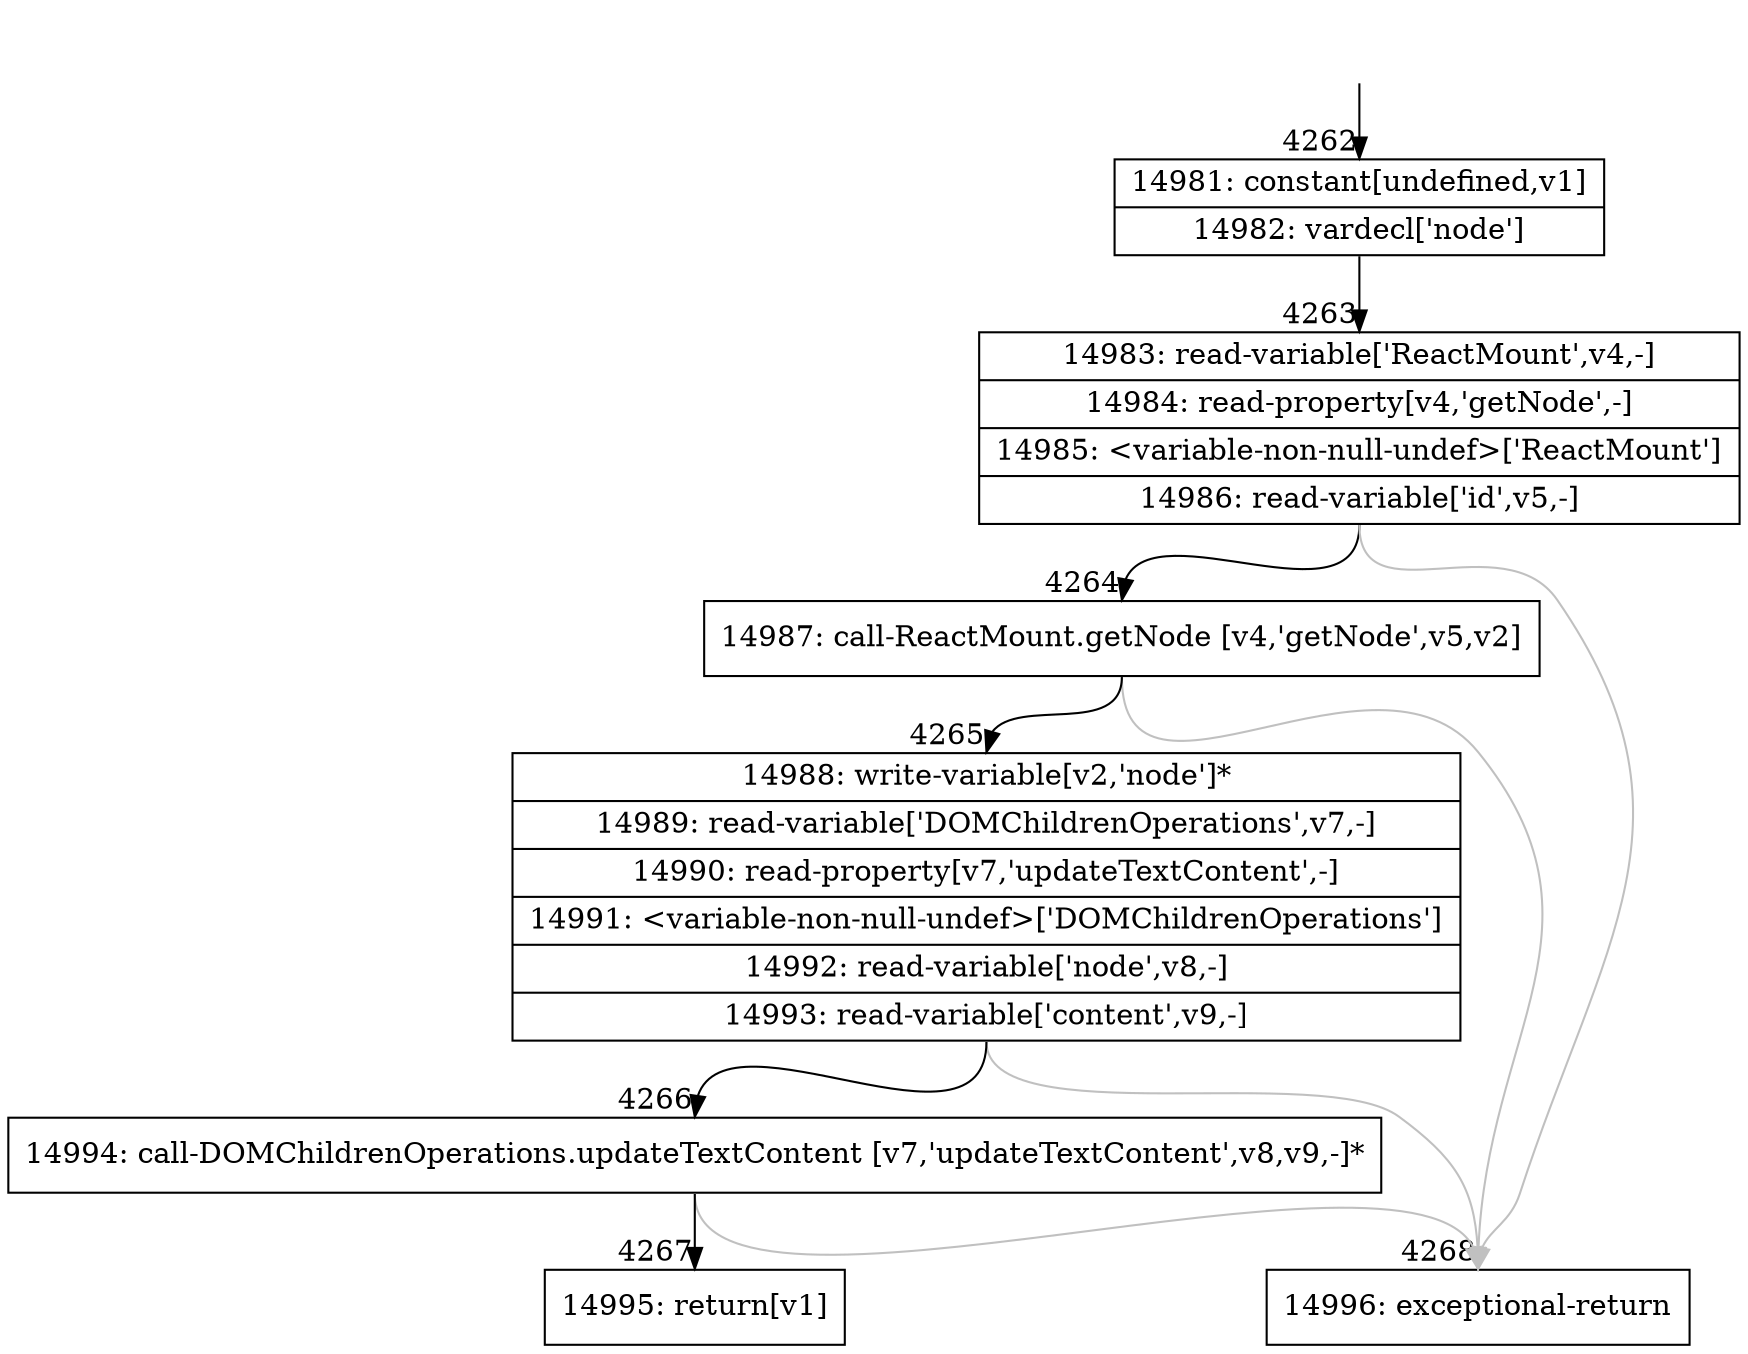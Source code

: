 digraph {
rankdir="TD"
BB_entry287[shape=none,label=""];
BB_entry287 -> BB4262 [tailport=s, headport=n, headlabel="    4262"]
BB4262 [shape=record label="{14981: constant[undefined,v1]|14982: vardecl['node']}" ] 
BB4262 -> BB4263 [tailport=s, headport=n, headlabel="      4263"]
BB4263 [shape=record label="{14983: read-variable['ReactMount',v4,-]|14984: read-property[v4,'getNode',-]|14985: \<variable-non-null-undef\>['ReactMount']|14986: read-variable['id',v5,-]}" ] 
BB4263 -> BB4264 [tailport=s, headport=n, headlabel="      4264"]
BB4263 -> BB4268 [tailport=s, headport=n, color=gray, headlabel="      4268"]
BB4264 [shape=record label="{14987: call-ReactMount.getNode [v4,'getNode',v5,v2]}" ] 
BB4264 -> BB4265 [tailport=s, headport=n, headlabel="      4265"]
BB4264 -> BB4268 [tailport=s, headport=n, color=gray]
BB4265 [shape=record label="{14988: write-variable[v2,'node']*|14989: read-variable['DOMChildrenOperations',v7,-]|14990: read-property[v7,'updateTextContent',-]|14991: \<variable-non-null-undef\>['DOMChildrenOperations']|14992: read-variable['node',v8,-]|14993: read-variable['content',v9,-]}" ] 
BB4265 -> BB4266 [tailport=s, headport=n, headlabel="      4266"]
BB4265 -> BB4268 [tailport=s, headport=n, color=gray]
BB4266 [shape=record label="{14994: call-DOMChildrenOperations.updateTextContent [v7,'updateTextContent',v8,v9,-]*}" ] 
BB4266 -> BB4267 [tailport=s, headport=n, headlabel="      4267"]
BB4266 -> BB4268 [tailport=s, headport=n, color=gray]
BB4267 [shape=record label="{14995: return[v1]}" ] 
BB4268 [shape=record label="{14996: exceptional-return}" ] 
//#$~ 8128
}
